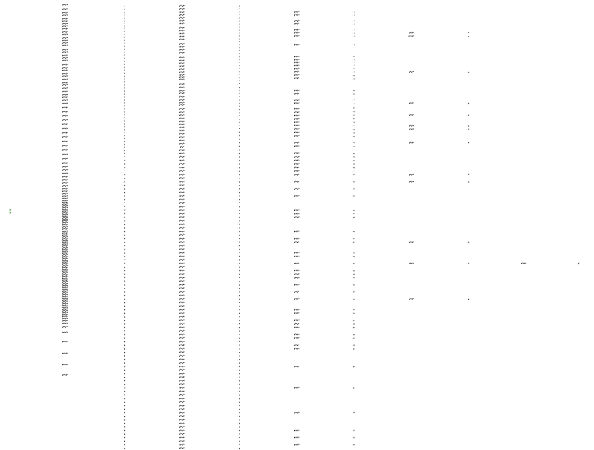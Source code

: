 digraph D {
rankdir=LR
size="4,3"
ratio="fill"
node[color="black",shape="square",fillcolor="darkseagreen3",style="filled"]
 0
 N1
 node[color="black",shape="circle",style=""]
 
edge[style="solid"]
edge[style="solid"]
0->1[label="c=1622.0,t=175.0",color="darkseagreen3"] 
edge[style="solid"]
1->63[label="c=124.0,t=228.0",color="dodgerblue2"] 
edge[style="solid"]
0->2[label="c=1622.0,t=207.0",color="darkseagreen3"] 
edge[style="solid"]
2->70[label="c=108.0,t=186.0",color="dodgerblue2"] 
edge[style="solid"]
0->3[label="c=1622.0,t=64.0",color="darkseagreen3"] 
edge[style="solid"]
3->31[label="c=98.0,t=96.0",color="dodgerblue2"] 
edge[style="solid"]
31->46[label="c=86.0,t=270.0",color="dodgerblue2"] 
edge[style="solid"]
0->4[label="c=1622.0,t=145.0",color="darkseagreen3"] 
edge[style="solid"]
4->41[label="c=53.0,t=159.0",color="dodgerblue2"] 
edge[style="solid"]
41->83[label="c=34.0,t=158.0",color="dodgerblue2"] 
edge[style="solid"]
0->5[label="c=1622.0,t=69.0",color="darkseagreen3"] 
edge[style="solid"]
5->28[label="c=49.0,t=191.0",color="dodgerblue2"] 
edge[style="solid"]
0->6[label="c=1622.0,t=26.0",color="darkseagreen3"] 
edge[style="solid"]
6->18[label="c=48.0,t=99.0",color="dodgerblue2"] 
edge[style="solid"]
18->54[label="c=137.0,t=324.0",color="dodgerblue2"] 
edge[style="solid"]
0->7[label="c=1622.0,t=202.0",color="darkseagreen3"] 
edge[style="solid"]
7->58[label="c=23.0,t=79.0",color="dodgerblue2"] 
edge[style="solid"]
58->88[label="c=63.0,t=94.0",color="dodgerblue2"] 
edge[style="solid"]
0->8[label="c=1622.0,t=171.0",color="darkseagreen3"] 
edge[style="solid"]
0->9[label="c=1622.0,t=55.0",color="darkseagreen3"] 
edge[style="solid"]
9->32[label="c=43.0,t=226.0",color="dodgerblue2"] 
edge[style="solid"]
0->10[label="c=1622.0,t=37.0",color="darkseagreen3"] 
edge[style="solid"]
10->33[label="c=81.0,t=170.0",color="dodgerblue2"] 
edge[style="solid"]
33->81[label="c=88.0,t=257.0",color="dodgerblue2"] 
edge[style="solid"]
0->11[label="c=1622.0,t=193.0",color="darkseagreen3"] 
edge[style="solid"]
11->72[label="c=63.0,t=54.0",color="dodgerblue2"] 
edge[style="solid"]
72->76[label="c=24.0,t=196.0",color="dodgerblue2"] 
edge[style="solid"]
76->127[label="c=13.0,t=29.0",color="dodgerblue2"] 
edge[style="solid"]
0->12[label="c=1622.0,t=129.0",color="darkseagreen3"] 
edge[style="solid"]
12->45[label="c=23.0,t=65.0",color="dodgerblue2"] 
edge[style="solid"]
45->65[label="c=32.0,t=152.0",color="dodgerblue2"] 
edge[style="solid"]
65->122[label="c=107.0,t=134.0",color="dodgerblue2"] 
edge[style="solid"]
0->13[label="c=1622.0,t=185.0",color="darkseagreen3"] 
edge[style="solid"]
13->68[label="c=42.0,t=165.0",color="dodgerblue2"] 
edge[style="solid"]
0->14[label="c=1622.0,t=162.0",color="darkseagreen3"] 
edge[style="solid"]
0->15[label="c=1622.0,t=114.0",color="darkseagreen3"] 
edge[style="solid"]
15->49[label="c=72.0,t=277.0",color="dodgerblue2"] 
edge[style="solid"]
0->16[label="c=1622.0,t=178.0",color="darkseagreen3"] 
edge[style="solid"]
16->61[label="c=23.0,t=73.0",color="dodgerblue2"] 
edge[style="solid"]
61->96[label="c=92.0,t=210.0",color="dodgerblue2"] 
edge[style="solid"]
0->17[label="c=1622.0,t=175.0",color="darkseagreen3"] 
edge[style="solid"]
17->75[label="c=65.0,t=284.0",color="dodgerblue2"] 
edge[style="solid"]
0->19[label="c=1622.0,t=94.0",color="darkseagreen3"] 
edge[style="solid"]
19->59[label="c=81.0,t=226.0",color="dodgerblue2"] 
edge[style="solid"]
0->20[label="c=1622.0,t=160.0",color="darkseagreen3"] 
edge[style="solid"]
0->21[label="c=1622.0,t=142.0",color="darkseagreen3"] 
edge[style="solid"]
21->60[label="c=39.0,t=224.0",color="dodgerblue2"] 
edge[style="solid"]
0->22[label="c=1622.0,t=98.0",color="darkseagreen3"] 
edge[style="solid"]
22->55[label="c=58.0,t=153.0",color="dodgerblue2"] 
edge[style="solid"]
55->100[label="c=80.0,t=178.0",color="dodgerblue2"] 
edge[style="solid"]
0->23[label="c=1622.0,t=78.0",color="darkseagreen3"] 
edge[style="solid"]
23->52[label="c=83.0,t=146.0",color="dodgerblue2"] 
edge[style="solid"]
52->86[label="c=32.0,t=118.0",color="dodgerblue2"] 
edge[style="solid"]
0->24[label="c=1622.0,t=93.0",color="darkseagreen3"] 
edge[style="solid"]
24->51[label="c=32.0,t=55.0",color="dodgerblue2"] 
edge[style="solid"]
51->67[label="c=48.0,t=237.0",color="dodgerblue2"] 
edge[style="solid"]
0->25[label="c=1622.0,t=54.0",color="darkseagreen3"] 
edge[style="solid"]
25->50[label="c=61.0,t=168.0",color="dodgerblue2"] 
edge[style="solid"]
50->84[label="c=26.0,t=239.0",color="dodgerblue2"] 
edge[style="solid"]
0->26[label="c=1622.0,t=153.0",color="darkseagreen3"] 
edge[style="solid"]
26->74[label="c=18.0,t=159.0",color="dodgerblue2"] 
edge[style="solid"]
74->114[label="c=52.0,t=149.0",color="dodgerblue2"] 
edge[style="solid"]
0->27[label="c=1622.0,t=109.0",color="darkseagreen3"] 
edge[style="solid"]
27->62[label="c=63.0,t=92.0",color="dodgerblue2"] 
edge[style="solid"]
62->89[label="c=52.0,t=94.0",color="dodgerblue2"] 
edge[style="solid"]
89->108[label="c=29.0,t=160.0",color="dodgerblue2"] 
edge[style="solid"]
0->29[label="c=1622.0,t=80.0",color="darkseagreen3"] 
edge[style="solid"]
29->71[label="c=127.0,t=278.0",color="dodgerblue2"] 
edge[style="solid"]
71->126[label="c=35.0,t=122.0",color="dodgerblue2"] 
edge[style="solid"]
0->30[label="c=1622.0,t=179.0",color="darkseagreen3"] 
edge[style="solid"]
30->78[label="c=29.0,t=240.0",color="dodgerblue2"] 
edge[style="solid"]
78->142[label="c=18.0,t=39.0",color="dodgerblue2"] 
edge[style="solid"]
0->34[label="c=1622.0,t=139.0",color="darkseagreen3"] 
edge[style="solid"]
34->97[label="c=146.0,t=296.0",color="dodgerblue2"] 
edge[style="solid"]
0->35[label="c=1622.0,t=224.0",color="darkseagreen3"] 
edge[style="solid"]
35->109[label="c=98.0,t=241.0",color="dodgerblue2"] 
edge[style="solid"]
0->36[label="c=1622.0,t=235.0",color="darkseagreen3"] 
edge[style="solid"]
36->106[label="c=50.0,t=118.0",color="dodgerblue2"] 
edge[style="solid"]
0->37[label="c=1622.0,t=31.0",color="darkseagreen3"] 
edge[style="solid"]
37->64[label="c=119.0,t=303.0",color="dodgerblue2"] 
edge[style="solid"]
64->136[label="c=76.0,t=136.0",color="dodgerblue2"] 
edge[style="solid"]
0->38[label="c=1622.0,t=143.0",color="darkseagreen3"] 
edge[style="solid"]
38->79[label="c=19.0,t=237.0",color="dodgerblue2"] 
edge[style="solid"]
79->162[label="c=86.0,t=99.0",color="dodgerblue2"] 
edge[style="solid"]
0->39[label="c=1622.0,t=225.0",color="darkseagreen3"] 
edge[style="solid"]
39->110[label="c=60.0,t=254.0",color="dodgerblue2"] 
edge[style="solid"]
0->40[label="c=1622.0,t=55.0",color="darkseagreen3"] 
edge[style="solid"]
40->69[label="c=60.0,t=140.0",color="dodgerblue2"] 
edge[style="solid"]
69->119[label="c=116.0,t=272.0",color="dodgerblue2"] 
edge[style="solid"]
0->42[label="c=1622.0,t=36.0",color="darkseagreen3"] 
edge[style="solid"]
42->53[label="c=17.0,t=102.0",color="dodgerblue2"] 
edge[style="solid"]
53->91[label="c=55.0,t=186.0",color="dodgerblue2"] 
edge[style="solid"]
91->139[label="c=52.0,t=90.0",color="dodgerblue2"] 
edge[style="solid"]
0->43[label="c=1622.0,t=137.0",color="darkseagreen3"] 
edge[style="solid"]
43->95[label="c=110.0,t=310.0",color="dodgerblue2"] 
edge[style="solid"]
0->44[label="c=1622.0,t=216.0",color="darkseagreen3"] 
edge[style="solid"]
44->113[label="c=63.0,t=140.0",color="dodgerblue2"] 
edge[style="solid"]
113->154[label="c=96.0,t=123.0",color="dodgerblue2"] 
edge[style="solid"]
0->47[label="c=1622.0,t=48.0",color="darkseagreen3"] 
edge[style="solid"]
47->73[label="c=35.0,t=119.0",color="dodgerblue2"] 
edge[style="solid"]
73->115[label="c=143.0,t=306.0",color="dodgerblue2"] 
edge[style="solid"]
0->48[label="c=1622.0,t=156.0",color="darkseagreen3"] 
edge[style="solid"]
48->107[label="c=90.0,t=102.0",color="dodgerblue2"] 
edge[style="solid"]
107->124[label="c=36.0,t=126.0",color="dodgerblue2"] 
edge[style="solid"]
124->169[label="c=62.0,t=86.0",color="dodgerblue2"] 
edge[style="solid"]
0->56[label="c=1622.0,t=55.0",color="darkseagreen3"] 
edge[style="solid"]
56->82[label="c=73.0,t=216.0",color="dodgerblue2"] 
edge[style="solid"]
82->130[label="c=12.0,t=205.0",color="dodgerblue2"] 
edge[style="solid"]
0->57[label="c=1622.0,t=43.0",color="darkseagreen3"] 
edge[style="solid"]
57->85[label="c=61.0,t=237.0",color="dodgerblue2"] 
edge[style="solid"]
85->146[label="c=52.0,t=190.0",color="dodgerblue2"] 
edge[style="solid"]
0->66[label="c=1622.0,t=61.0",color="darkseagreen3"] 
edge[style="solid"]
66->87[label="c=27.0,t=69.0",color="dodgerblue2"] 
edge[style="solid"]
87->111[label="c=92.0,t=183.0",color="dodgerblue2"] 
edge[style="solid"]
111->163[label="c=54.0,t=156.0",color="dodgerblue2"] 
edge[style="solid"]
0->77[label="c=1622.0,t=77.0",color="darkseagreen3"] 
edge[style="solid"]
77->102[label="c=21.0,t=37.0",color="dodgerblue2"] 
edge[style="solid"]
102->116[label="c=45.0,t=116.0",color="dodgerblue2"] 
edge[style="solid"]
116->149[label="c=41.0,t=226.0",color="dodgerblue2"] 
edge[style="solid"]
0->80[label="c=1622.0,t=42.0",color="darkseagreen3"] 
edge[style="solid"]
80->103[label="c=48.0,t=152.0",color="dodgerblue2"] 
edge[style="solid"]
103->143[label="c=59.0,t=228.0",color="dodgerblue2"] 
edge[style="solid"]
0->90[label="c=1622.0,t=125.0",color="darkseagreen3"] 
edge[style="solid"]
90->134[label="c=48.0,t=187.0",color="dodgerblue2"] 
edge[style="solid"]
134->182[label="c=26.0,t=152.0",color="dodgerblue2"] 
edge[style="solid"]
0->92[label="c=1622.0,t=224.0",color="darkseagreen3"] 
edge[style="solid"]
92->178[label="c=85.0,t=167.0",color="dodgerblue2"] 
edge[style="solid"]
0->93[label="c=1622.0,t=74.0",color="darkseagreen3"] 
edge[style="solid"]
93->125[label="c=86.0,t=199.0",color="dodgerblue2"] 
edge[style="solid"]
125->173[label="c=13.0,t=29.0",color="dodgerblue2"] 
edge[style="solid"]
173->185[label="c=39.0,t=93.0",color="dodgerblue2"] 
edge[style="solid"]
0->94[label="c=1622.0,t=224.0",color="darkseagreen3"] 
edge[style="solid"]
94->158[label="c=5.0,t=21.0",color="dodgerblue2"] 
edge[style="solid"]
158->176[label="c=65.0,t=193.0",color="dodgerblue2"] 
edge[style="solid"]
0->98[label="c=1622.0,t=226.0",color="darkseagreen3"] 
edge[style="solid"]
98->181[label="c=110.0,t=128.0",color="dodgerblue2"] 
edge[style="solid"]
0->99[label="c=1622.0,t=155.0",color="darkseagreen3"] 
edge[style="solid"]
99->152[label="c=63.0,t=179.0",color="dodgerblue2"] 
edge[style="solid"]
152->200[label="c=44.0,t=135.0",color="dodgerblue2"] 
edge[style="solid"]
0->101[label="c=1622.0,t=30.0",color="darkseagreen3"] 
edge[style="solid"]
101->123[label="c=99.0,t=252.0",color="dodgerblue2"] 
edge[style="solid"]
123->196[label="c=113.0,t=196.0",color="dodgerblue2"] 
edge[style="solid"]
0->104[label="c=1622.0,t=71.0",color="darkseagreen3"] 
edge[style="solid"]
104->131[label="c=56.0,t=90.0",color="dodgerblue2"] 
edge[style="solid"]
131->167[label="c=75.0,t=259.0",color="dodgerblue2"] 
edge[style="solid"]
0->105[label="c=1622.0,t=70.0",color="darkseagreen3"] 
edge[style="solid"]
105->128[label="c=47.0,t=183.0",color="dodgerblue2"] 
edge[style="solid"]
128->183[label="c=28.0,t=136.0",color="dodgerblue2"] 
edge[style="solid"]
0->112[label="c=1622.0,t=176.0",color="darkseagreen3"] 
edge[style="solid"]
112->168[label="c=7.0,t=226.0",color="dodgerblue2"] 
edge[style="solid"]
168->225[label="c=43.0,t=60.0",color="dodgerblue2"] 
edge[style="solid"]
0->117[label="c=1622.0,t=37.0",color="darkseagreen3"] 
edge[style="solid"]
117->132[label="c=26.0,t=140.0",color="dodgerblue2"] 
edge[style="solid"]
132->177[label="c=26.0,t=233.0",color="dodgerblue2"] 
edge[style="solid"]
0->118[label="c=1622.0,t=51.0",color="darkseagreen3"] 
edge[style="solid"]
118->151[label="c=72.0,t=124.0",color="dodgerblue2"] 
edge[style="solid"]
151->184[label="c=67.0,t=69.0",color="dodgerblue2"] 
edge[style="solid"]
184->194[label="c=30.0,t=214.0",color="dodgerblue2"] 
edge[style="solid"]
0->120[label="c=1622.0,t=147.0",color="darkseagreen3"] 
edge[style="solid"]
120->171[label="c=29.0,t=121.0",color="dodgerblue2"] 
edge[style="solid"]
0->121[label="c=1622.0,t=129.0",color="darkseagreen3"] 
edge[style="solid"]
121->165[label="c=28.0,t=71.0",color="dodgerblue2"] 
edge[style="solid"]
165->193[label="c=43.0,t=86.0",color="dodgerblue2"] 
edge[style="solid"]
193->206[label="c=29.0,t=185.0",color="dodgerblue2"] 
edge[style="solid"]
0->129[label="c=1622.0,t=164.0",color="darkseagreen3"] 
edge[style="solid"]
129->187[label="c=48.0,t=73.0",color="dodgerblue2"] 
edge[style="solid"]
0->133[label="c=1622.0,t=200.0",color="darkseagreen3"] 
edge[style="solid"]
133->195[label="c=29.0,t=152.0",color="dodgerblue2"] 
edge[style="solid"]
195->244[label="c=113.0,t=121.0",color="dodgerblue2"] 
edge[style="solid"]
0->135[label="c=1622.0,t=58.0",color="darkseagreen3"] 
edge[style="solid"]
135->156[label="c=34.0,t=225.0",color="dodgerblue2"] 
edge[style="solid"]
0->137[label="c=1622.0,t=224.0",color="darkseagreen3"] 
edge[style="solid"]
137->210[label="c=63.0,t=95.0",color="dodgerblue2"] 
edge[style="solid"]
210->222[label="c=26.0,t=160.0",color="dodgerblue2"] 
edge[style="solid"]
0->138[label="c=1622.0,t=223.0",color="darkseagreen3"] 
edge[style="solid"]
138->205[label="c=46.0,t=175.0",color="dodgerblue2"] 
edge[style="solid"]
0->140[label="c=1622.0,t=145.0",color="darkseagreen3"] 
edge[style="solid"]
140->199[label="c=108.0,t=268.0",color="dodgerblue2"] 
edge[style="solid"]
0->141[label="c=1622.0,t=120.0",color="darkseagreen3"] 
edge[style="solid"]
141->186[label="c=35.0,t=271.0",color="dodgerblue2"] 
edge[style="solid"]
0->144[label="c=1622.0,t=192.0",color="darkseagreen3"] 
edge[style="solid"]
144->202[label="c=25.0,t=118.0",color="dodgerblue2"] 
edge[style="solid"]
202->226[label="c=32.0,t=130.0",color="dodgerblue2"] 
edge[style="solid"]
0->145[label="c=1622.0,t=66.0",color="darkseagreen3"] 
edge[style="solid"]
145->172[label="c=29.0,t=180.0",color="dodgerblue2"] 
edge[style="solid"]
172->217[label="c=76.0,t=126.0",color="dodgerblue2"] 
edge[style="solid"]
0->147[label="c=1622.0,t=169.0",color="darkseagreen3"] 
edge[style="solid"]
147->204[label="c=45.0,t=155.0",color="dodgerblue2"] 
edge[style="solid"]
204->239[label="c=115.0,t=132.0",color="dodgerblue2"] 
edge[style="solid"]
0->148[label="c=1622.0,t=167.0",color="darkseagreen3"] 
edge[style="solid"]
148->212[label="c=90.0,t=272.0",color="dodgerblue2"] 
edge[style="solid"]
0->150[label="c=1622.0,t=236.0",color="darkseagreen3"] 
edge[style="solid"]
150->214[label="c=27.0,t=179.0",color="dodgerblue2"] 
edge[style="solid"]
0->153[label="c=1622.0,t=138.0",color="darkseagreen3"] 
edge[style="solid"]
153->207[label="c=93.0,t=264.0",color="dodgerblue2"] 
edge[style="solid"]
0->155[label="c=1622.0,t=20.0",color="darkseagreen3"] 
edge[style="solid"]
155->175[label="c=66.0,t=221.0",color="dodgerblue2"] 
edge[style="solid"]
175->228[label="c=86.0,t=199.0",color="dodgerblue2"] 
edge[style="solid"]
0->157[label="c=1622.0,t=192.0",color="darkseagreen3"] 
edge[style="solid"]
157->218[label="c=68.0,t=244.0",color="dodgerblue2"] 
edge[style="solid"]
0->159[label="c=1622.0,t=18.0",color="darkseagreen3"] 
edge[style="solid"]
159->180[label="c=59.0,t=259.0",color="dodgerblue2"] 
edge[style="solid"]
180->227[label="c=30.0,t=196.0",color="dodgerblue2"] 
edge[style="solid"]
0->160[label="c=1622.0,t=118.0",color="darkseagreen3"] 
edge[style="solid"]
160->197[label="c=22.0,t=170.0",color="dodgerblue2"] 
edge[style="solid"]
197->231[label="c=24.0,t=60.0",color="dodgerblue2"] 
edge[style="solid"]
231->246[label="c=20.0,t=82.0",color="dodgerblue2"] 
edge[style="solid"]
0->161[label="c=1622.0,t=96.0",color="darkseagreen3"] 
edge[style="solid"]
161->203[label="c=73.0,t=274.0",color="dodgerblue2"] 
edge[style="solid"]
0->164[label="c=1622.0,t=174.0",color="darkseagreen3"] 
edge[style="solid"]
164->224[label="c=82.0,t=286.0",color="dodgerblue2"] 
edge[style="solid"]
0->166[label="c=1622.0,t=58.0",color="darkseagreen3"] 
edge[style="solid"]
166->191[label="c=36.0,t=205.0",color="dodgerblue2"] 
edge[style="solid"]
191->240[label="c=80.0,t=217.0",color="dodgerblue2"] 
edge[style="solid"]
0->170[label="c=1622.0,t=91.0",color="darkseagreen3"] 
edge[style="solid"]
170->209[label="c=96.0,t=102.0",color="dodgerblue2"] 
edge[style="solid"]
209->216[label="c=17.0,t=217.0",color="dodgerblue2"] 
edge[style="solid"]
0->174[label="c=1622.0,t=218.0",color="darkseagreen3"] 
edge[style="solid"]
174->229[label="c=48.0,t=240.0",color="dodgerblue2"] 
edge[style="solid"]
0->179[label="c=1622.0,t=34.0",color="darkseagreen3"] 
edge[style="solid"]
179->201[label="c=81.0,t=117.0",color="dodgerblue2"] 
edge[style="solid"]
201->221[label="c=63.0,t=73.0",color="dodgerblue2"] 
edge[style="solid"]
221->241[label="c=73.0,t=100.0",color="dodgerblue2"] 
edge[style="solid"]
241->254[label="c=19.0,t=130.0",color="dodgerblue2"] 
edge[style="solid"]
0->188[label="c=1622.0,t=229.0",color="darkseagreen3"] 
edge[style="solid"]
188->251[label="c=93.0,t=210.0",color="dodgerblue2"] 
edge[style="solid"]
0->189[label="c=1622.0,t=199.0",color="darkseagreen3"] 
edge[style="solid"]
189->234[label="c=38.0,t=81.0",color="dodgerblue2"] 
edge[style="solid"]
234->266[label="c=70.0,t=198.0",color="dodgerblue2"] 
edge[style="solid"]
0->190[label="c=1622.0,t=125.0",color="darkseagreen3"] 
edge[style="solid"]
190->230[label="c=116.0,t=157.0",color="dodgerblue2"] 
edge[style="solid"]
230->285[label="c=142.0,t=150.0",color="dodgerblue2"] 
edge[style="solid"]
0->192[label="c=1622.0,t=30.0",color="darkseagreen3"] 
edge[style="solid"]
192->219[label="c=134.0,t=215.0",color="dodgerblue2"] 
edge[style="solid"]
219->273[label="c=165.0,t=231.0",color="dodgerblue2"] 
edge[style="solid"]
0->198[label="c=1622.0,t=236.0",color="darkseagreen3"] 
edge[style="solid"]
198->261[label="c=56.0,t=237.0",color="dodgerblue2"] 
edge[style="solid"]
0->208[label="c=1622.0,t=24.0",color="darkseagreen3"] 
edge[style="solid"]
208->238[label="c=166.0,t=309.0",color="dodgerblue2"] 
edge[style="solid"]
238->296[label="c=53.0,t=118.0",color="dodgerblue2"] 
edge[style="solid"]
0->211[label="c=1622.0,t=193.0",color="darkseagreen3"] 
edge[style="solid"]
211->257[label="c=27.0,t=236.0",color="dodgerblue2"] 
edge[style="solid"]
0->213[label="c=1622.0,t=37.0",color="darkseagreen3"] 
edge[style="solid"]
213->242[label="c=96.0,t=287.0",color="dodgerblue2"] 
edge[style="solid"]
242->294[label="c=18.0,t=94.0",color="dodgerblue2"] 
edge[style="solid"]
0->215[label="c=1622.0,t=187.0",color="darkseagreen3"] 
edge[style="solid"]
215->262[label="c=15.0,t=219.0",color="dodgerblue2"] 
edge[style="solid"]
0->220[label="c=1622.0,t=79.0",color="darkseagreen3"] 
edge[style="solid"]
220->250[label="c=62.0,t=130.0",color="dodgerblue2"] 
edge[style="solid"]
250->276[label="c=18.0,t=134.0",color="dodgerblue2"] 
edge[style="solid"]
276->308[label="c=17.0,t=28.0",color="dodgerblue2"] 
edge[style="solid"]
0->223[label="c=1622.0,t=227.0",color="darkseagreen3"] 
edge[style="solid"]
223->300[label="c=97.0,t=137.0",color="dodgerblue2"] 
edge[style="solid"]
0->232[label="c=1622.0,t=208.0",color="darkseagreen3"] 
edge[style="solid"]
232->301[label="c=62.0,t=245.0",color="dodgerblue2"] 
edge[style="solid"]
0->233[label="c=1622.0,t=159.0",color="darkseagreen3"] 
edge[style="solid"]
233->281[label="c=36.0,t=105.0",color="dodgerblue2"] 
edge[style="solid"]
281->310[label="c=51.0,t=136.0",color="dodgerblue2"] 
edge[style="solid"]
0->235[label="c=1622.0,t=69.0",color="darkseagreen3"] 
edge[style="solid"]
235->256[label="c=26.0,t=105.0",color="dodgerblue2"] 
edge[style="solid"]
256->302[label="c=93.0,t=299.0",color="dodgerblue2"] 
edge[style="solid"]
0->236[label="c=1622.0,t=188.0",color="darkseagreen3"] 
edge[style="solid"]
236->297[label="c=78.0,t=259.0",color="dodgerblue2"] 
edge[style="solid"]
0->237[label="c=1622.0,t=83.0",color="darkseagreen3"] 
edge[style="solid"]
237->270[label="c=68.0,t=170.0",color="dodgerblue2"] 
edge[style="solid"]
270->311[label="c=67.0,t=221.0",color="dodgerblue2"] 
edge[style="solid"]
0->243[label="c=1622.0,t=210.0",color="darkseagreen3"] 
edge[style="solid"]
243->299[label="c=9.0,t=171.0",color="dodgerblue2"] 
edge[style="solid"]
299->343[label="c=93.0,t=75.0",color="dodgerblue2"] 
edge[style="solid"]
0->245[label="c=1622.0,t=94.0",color="darkseagreen3"] 
edge[style="solid"]
245->286[label="c=69.0,t=227.0",color="dodgerblue2"] 
edge[style="solid"]
286->330[label="c=46.0,t=138.0",color="dodgerblue2"] 
edge[style="solid"]
0->247[label="c=1622.0,t=214.0",color="darkseagreen3"] 
edge[style="solid"]
247->306[label="c=19.0,t=246.0",color="dodgerblue2"] 
edge[style="solid"]
0->248[label="c=1622.0,t=36.0",color="darkseagreen3"] 
edge[style="solid"]
248->271[label="c=80.0,t=147.0",color="dodgerblue2"] 
edge[style="solid"]
271->305[label="c=49.0,t=282.0",color="dodgerblue2"] 
edge[style="solid"]
0->249[label="c=1622.0,t=37.0",color="darkseagreen3"] 
edge[style="solid"]
249->284[label="c=125.0,t=154.0",color="dodgerblue2"] 
edge[style="solid"]
284->304[label="c=37.0,t=235.0",color="dodgerblue2"] 
edge[style="solid"]
0->252[label="c=1622.0,t=70.0",color="darkseagreen3"] 
edge[style="solid"]
252->279[label="c=54.0,t=171.0",color="dodgerblue2"] 
edge[style="solid"]
0->253[label="c=1622.0,t=52.0",color="darkseagreen3"] 
edge[style="solid"]
253->291[label="c=114.0,t=335.0",color="dodgerblue2"] 
edge[style="solid"]
291->345[label="c=22.0,t=61.0",color="dodgerblue2"] 
edge[style="solid"]
0->255[label="c=1622.0,t=190.0",color="darkseagreen3"] 
edge[style="solid"]
255->312[label="c=44.0,t=124.0",color="dodgerblue2"] 
edge[style="solid"]
312->334[label="c=37.0,t=152.0",color="dodgerblue2"] 
edge[style="solid"]
0->258[label="c=1622.0,t=232.0",color="darkseagreen3"] 
edge[style="solid"]
258->320[label="c=33.0,t=236.0",color="dodgerblue2"] 
edge[style="solid"]
0->259[label="c=1622.0,t=205.0",color="darkseagreen3"] 
edge[style="solid"]
259->321[label="c=94.0,t=247.0",color="dodgerblue2"] 
edge[style="solid"]
0->260[label="c=1622.0,t=219.0",color="darkseagreen3"] 
edge[style="solid"]
260->322[label="c=54.0,t=260.0",color="dodgerblue2"] 
edge[style="solid"]
0->263[label="c=1622.0,t=230.0",color="darkseagreen3"] 
edge[style="solid"]
263->333[label="c=88.0,t=203.0",color="dodgerblue2"] 
edge[style="solid"]
0->264[label="c=1622.0,t=174.0",color="darkseagreen3"] 
edge[style="solid"]
264->329[label="c=111.0,t=171.0",color="dodgerblue2"] 
edge[style="solid"]
329->350[label="c=18.0,t=72.0",color="dodgerblue2"] 
edge[style="solid"]
0->265[label="c=1622.0,t=127.0",color="darkseagreen3"] 
edge[style="solid"]
265->315[label="c=94.0,t=274.0",color="dodgerblue2"] 
edge[style="solid"]
0->267[label="c=1622.0,t=186.0",color="darkseagreen3"] 
edge[style="solid"]
267->323[label="c=66.0,t=284.0",color="dodgerblue2"] 
edge[style="solid"]
0->268[label="c=1622.0,t=211.0",color="darkseagreen3"] 
edge[style="solid"]
268->341[label="c=126.0,t=255.0",color="dodgerblue2"] 
edge[style="solid"]
0->269[label="c=1622.0,t=228.0",color="darkseagreen3"] 
edge[style="solid"]
269->336[label="c=111.0,t=204.0",color="dodgerblue2"] 
edge[style="solid"]
0->272[label="c=1622.0,t=200.0",color="darkseagreen3"] 
edge[style="solid"]
272->324[label="c=42.0,t=200.0",color="dodgerblue2"] 
edge[style="solid"]
0->274[label="c=1622.0,t=144.0",color="darkseagreen3"] 
edge[style="solid"]
274->318[label="c=35.0,t=73.0",color="dodgerblue2"] 
edge[style="solid"]
318->331[label="c=68.0,t=189.0",color="dodgerblue2"] 
edge[style="solid"]
0->275[label="c=1622.0,t=165.0",color="darkseagreen3"] 
edge[style="solid"]
275->340[label="c=139.0,t=267.0",color="dodgerblue2"] 
edge[style="solid"]
0->277[label="c=1622.0,t=117.0",color="darkseagreen3"] 
edge[style="solid"]
277->316[label="c=39.0,t=241.0",color="dodgerblue2"] 
edge[style="solid"]
0->278[label="c=1622.0,t=195.0",color="darkseagreen3"] 
edge[style="solid"]
278->338[label="c=82.0,t=180.0",color="dodgerblue2"] 
edge[style="solid"]
0->280[label="c=1622.0,t=117.0",color="darkseagreen3"] 
edge[style="solid"]
280->325[label="c=93.0,t=243.0",color="dodgerblue2"] 
edge[style="solid"]
0->282[label="c=1622.0,t=192.0",color="darkseagreen3"] 
edge[style="solid"]
282->342[label="c=92.0,t=233.0",color="dodgerblue2"] 
edge[style="solid"]
0->283[label="c=1622.0,t=149.0",color="darkseagreen3"] 
edge[style="solid"]
283->326[label="c=77.0,t=269.0",color="dodgerblue2"] 
edge[style="solid"]
0->287[label="c=1622.0,t=31.0",color="darkseagreen3"] 
edge[style="solid"]
287->313[label="c=95.0,t=161.0",color="dodgerblue2"] 
edge[style="solid"]
313->349[label="c=127.0,t=284.0",color="dodgerblue2"] 
edge[style="solid"]
0->288[label="c=1622.0,t=42.0",color="darkseagreen3"] 
edge[style="solid"]
288->309[label="c=91.0,t=283.0",color="dodgerblue2"] 
edge[style="solid"]
0->289[label="c=1622.0,t=106.0",color="darkseagreen3"] 
edge[style="solid"]
289->327[label="c=101.0,t=318.0",color="dodgerblue2"] 
edge[style="solid"]
0->290[label="c=1622.0,t=221.0",color="darkseagreen3"] 
edge[style="solid"]
290->339[label="c=32.0,t=134.0",color="dodgerblue2"] 
edge[style="solid"]
0->292[label="c=1622.0,t=212.0",color="darkseagreen3"] 
edge[style="solid"]
292->346[label="c=56.0,t=174.0",color="dodgerblue2"] 
edge[style="solid"]
0->293[label="c=1622.0,t=111.0",color="darkseagreen3"] 
edge[style="solid"]
293->332[label="c=98.0,t=112.0",color="dodgerblue2"] 
edge[style="solid"]
332->347[label="c=62.0,t=240.0",color="dodgerblue2"] 
edge[style="solid"]
0->295[label="c=1622.0,t=193.0",color="darkseagreen3"] 
edge[style="solid"]
295->344[label="c=46.0,t=250.0",color="dodgerblue2"] 
edge[style="solid"]
0->298[label="c=1622.0,t=70.0",color="darkseagreen3"] 
edge[style="solid"]
298->319[label="c=38.0,t=135.0",color="dodgerblue2"] 
edge[style="solid"]
319->348[label="c=38.0,t=245.0",color="dodgerblue2"] 
edge[style="solid"]
0->303[label="c=1622.0,t=96.0",color="darkseagreen3"] 
edge[style="solid"]
303->337[label="c=102.0,t=310.0",color="dodgerblue2"] 
edge[style="solid"]
0->307[label="c=1622.0,t=16.0",color="darkseagreen3"] 
edge[style="solid"]
307->314[label="c=34.0,t=44.0",color="dodgerblue2"] 
edge[style="solid"]
314->328[label="c=86.0,t=249.0",color="dodgerblue2"] 
edge[style="solid"]
0->317[label="c=1622.0,t=59.0",color="darkseagreen3"] 
edge[style="solid"]
317->335[label="c=52.0,t=287.0",color="dodgerblue2"] 
}